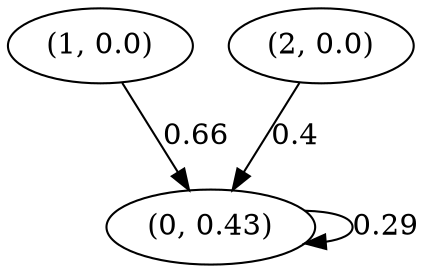 digraph {
    0 [ label = "(0, 0.43)" ]
    1 [ label = "(1, 0.0)" ]
    2 [ label = "(2, 0.0)" ]
    0 -> 0 [ label = "0.29" ]
    1 -> 0 [ label = "0.66" ]
    2 -> 0 [ label = "0.4" ]
}

